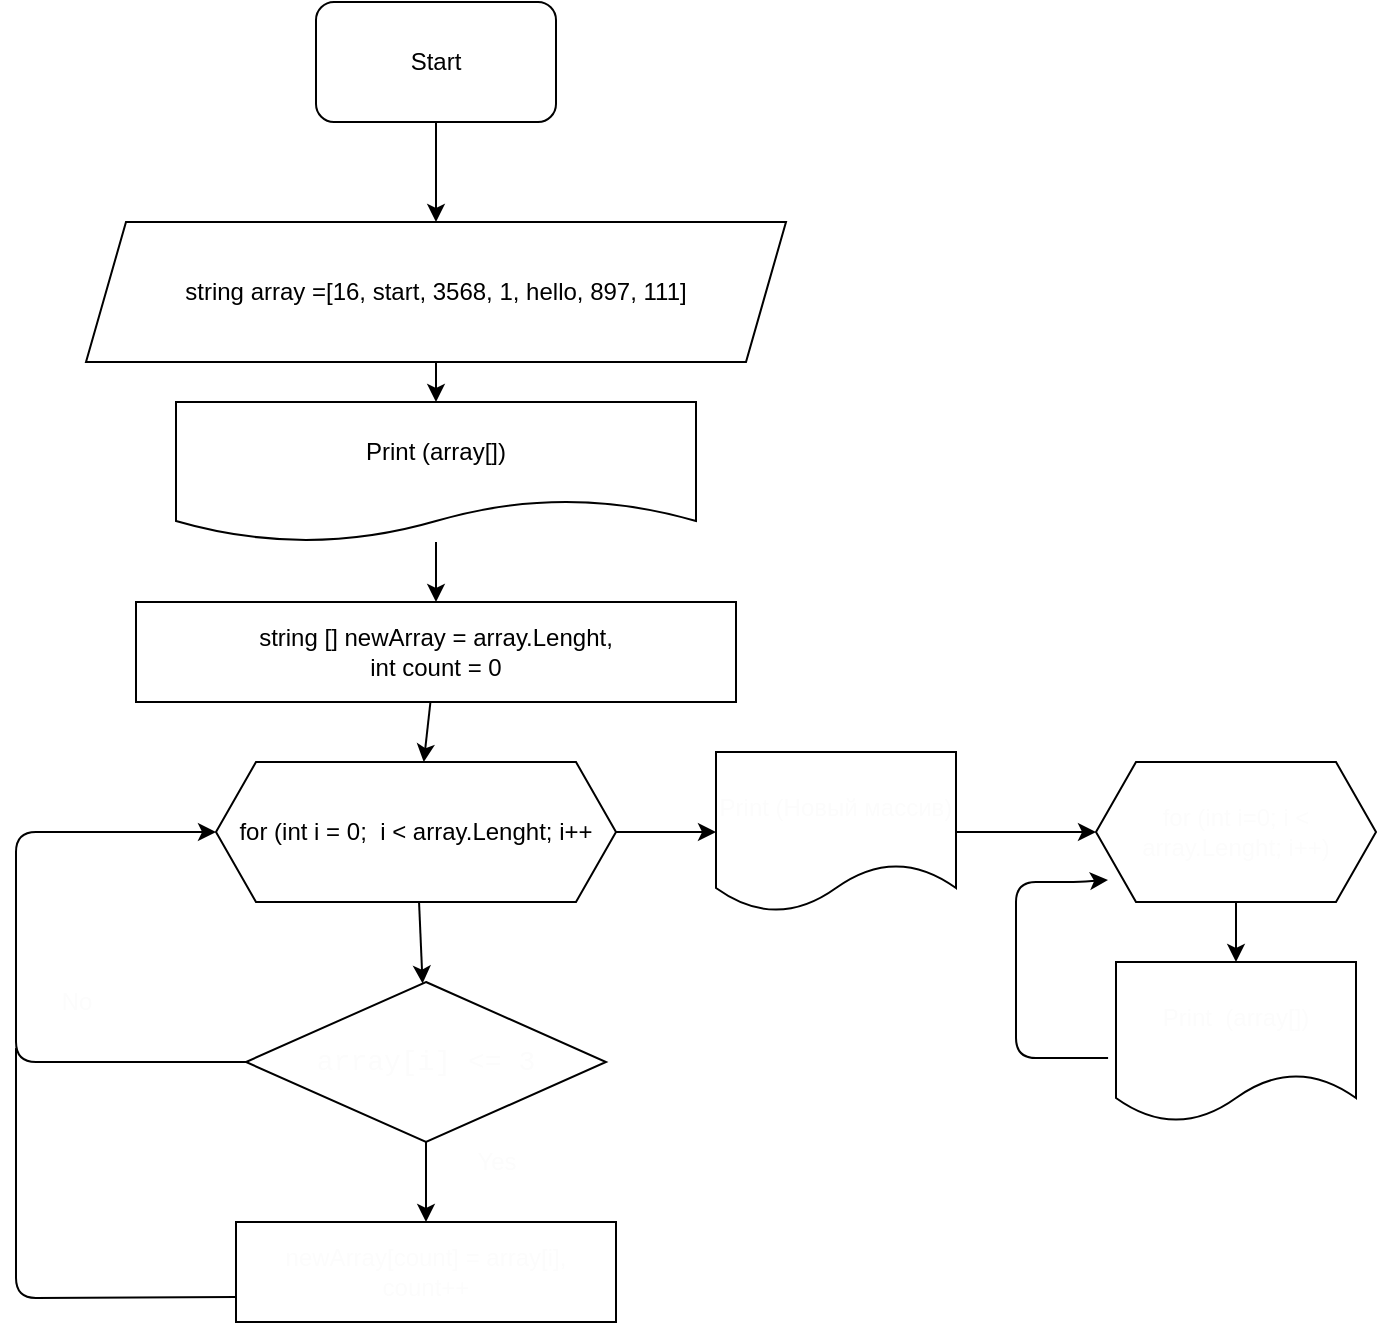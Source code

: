 <mxfile>
    <diagram id="sO_cSAwwtLBTQHnpOOJO" name="Страница 1">
        <mxGraphModel dx="1118" dy="782" grid="1" gridSize="10" guides="1" tooltips="1" connect="1" arrows="1" fold="1" page="1" pageScale="1" pageWidth="827" pageHeight="1169" math="0" shadow="0">
            <root>
                <mxCell id="0"/>
                <mxCell id="1" parent="0"/>
                <mxCell id="9" value="" style="edgeStyle=none;html=1;" edge="1" parent="1" source="2" target="3">
                    <mxGeometry relative="1" as="geometry"/>
                </mxCell>
                <mxCell id="2" value="Start" style="rounded=1;whiteSpace=wrap;html=1;" vertex="1" parent="1">
                    <mxGeometry x="170" y="40" width="120" height="60" as="geometry"/>
                </mxCell>
                <mxCell id="10" value="" style="edgeStyle=none;html=1;" edge="1" parent="1" source="3" target="4">
                    <mxGeometry relative="1" as="geometry"/>
                </mxCell>
                <mxCell id="3" value="string array =[16, start, 3568, 1, hello, 897, 111]" style="shape=parallelogram;perimeter=parallelogramPerimeter;whiteSpace=wrap;html=1;fixedSize=1;" vertex="1" parent="1">
                    <mxGeometry x="55" y="150" width="350" height="70" as="geometry"/>
                </mxCell>
                <mxCell id="12" value="" style="edgeStyle=none;html=1;" edge="1" parent="1" source="4" target="11">
                    <mxGeometry relative="1" as="geometry"/>
                </mxCell>
                <mxCell id="4" value="Print (array[])" style="shape=document;whiteSpace=wrap;html=1;boundedLbl=1;" vertex="1" parent="1">
                    <mxGeometry x="100" y="240" width="260" height="70" as="geometry"/>
                </mxCell>
                <mxCell id="16" value="" style="edgeStyle=none;html=1;fontColor=#FCFCFC;" edge="1" parent="1" source="11" target="13">
                    <mxGeometry relative="1" as="geometry"/>
                </mxCell>
                <mxCell id="11" value="string [] newArray = array.Lenght,&lt;br&gt;int count = 0" style="rounded=0;whiteSpace=wrap;html=1;" vertex="1" parent="1">
                    <mxGeometry x="80" y="340" width="300" height="50" as="geometry"/>
                </mxCell>
                <mxCell id="17" value="" style="edgeStyle=none;html=1;fontColor=#FCFCFC;" edge="1" parent="1" source="13" target="14">
                    <mxGeometry relative="1" as="geometry"/>
                </mxCell>
                <mxCell id="18" style="edgeStyle=none;html=1;fontColor=#FCFCFC;entryX=0;entryY=0.5;entryDx=0;entryDy=0;exitX=0;exitY=0.5;exitDx=0;exitDy=0;" edge="1" parent="1" source="14" target="13">
                    <mxGeometry relative="1" as="geometry">
                        <mxPoint x="30" y="570" as="targetPoint"/>
                        <Array as="points">
                            <mxPoint x="20" y="570"/>
                            <mxPoint x="20" y="455"/>
                        </Array>
                    </mxGeometry>
                </mxCell>
                <mxCell id="21" value="" style="edgeStyle=none;html=1;fontColor=#FCFCFC;" edge="1" parent="1" source="14" target="20">
                    <mxGeometry relative="1" as="geometry"/>
                </mxCell>
                <mxCell id="14" value="&lt;div style=&quot;font-family: &amp;#34;consolas&amp;#34; , &amp;#34;courier new&amp;#34; , monospace ; font-size: 14px ; line-height: 19px&quot;&gt;&lt;font color=&quot;#fcfcfc&quot; style=&quot;line-height: 1.2&quot;&gt;array[i] &amp;lt;= 3&lt;/font&gt;&lt;/div&gt;" style="rhombus;whiteSpace=wrap;html=1;" vertex="1" parent="1">
                    <mxGeometry x="135" y="530" width="180" height="80" as="geometry"/>
                </mxCell>
                <mxCell id="19" value="No" style="text;html=1;align=center;verticalAlign=middle;resizable=0;points=[];autosize=1;strokeColor=none;fillColor=none;fontColor=#FCFCFC;" vertex="1" parent="1">
                    <mxGeometry x="35" y="530" width="30" height="20" as="geometry"/>
                </mxCell>
                <mxCell id="20" value="newArray[count] = array[i],&lt;br&gt;count++" style="rounded=0;whiteSpace=wrap;html=1;labelBackgroundColor=none;fontColor=#FCFCFC;" vertex="1" parent="1">
                    <mxGeometry x="130" y="650" width="190" height="50" as="geometry"/>
                </mxCell>
                <mxCell id="22" value="Yes" style="text;html=1;align=center;verticalAlign=middle;resizable=0;points=[];autosize=1;strokeColor=none;fillColor=none;fontColor=#FCFCFC;" vertex="1" parent="1">
                    <mxGeometry x="240" y="610" width="40" height="20" as="geometry"/>
                </mxCell>
                <mxCell id="24" value="" style="endArrow=none;html=1;fontColor=#FCFCFC;startArrow=none;" edge="1" parent="1" source="13">
                    <mxGeometry width="50" height="50" relative="1" as="geometry">
                        <mxPoint x="250" y="490" as="sourcePoint"/>
                        <mxPoint x="300" y="440" as="targetPoint"/>
                        <Array as="points"/>
                    </mxGeometry>
                </mxCell>
                <mxCell id="27" value="" style="edgeStyle=none;html=1;fontColor=#FCFCFC;" edge="1" parent="1" source="13" target="26">
                    <mxGeometry relative="1" as="geometry"/>
                </mxCell>
                <mxCell id="13" value="for (int i = 0;&amp;nbsp; i &amp;lt; array.Lenght; i++" style="shape=hexagon;perimeter=hexagonPerimeter2;whiteSpace=wrap;html=1;fixedSize=1;" vertex="1" parent="1">
                    <mxGeometry x="120" y="420" width="200" height="70" as="geometry"/>
                </mxCell>
                <mxCell id="25" value="" style="endArrow=none;html=1;fontColor=#FCFCFC;entryX=0;entryY=0.75;entryDx=0;entryDy=0;" edge="1" parent="1" target="20">
                    <mxGeometry width="50" height="50" relative="1" as="geometry">
                        <mxPoint x="20" y="570" as="sourcePoint"/>
                        <mxPoint x="-55" y="695" as="targetPoint"/>
                        <Array as="points">
                            <mxPoint x="20" y="560"/>
                            <mxPoint x="20" y="630"/>
                            <mxPoint x="20" y="688"/>
                        </Array>
                    </mxGeometry>
                </mxCell>
                <mxCell id="29" value="" style="edgeStyle=none;html=1;fontColor=#FCFCFC;" edge="1" parent="1" source="26" target="28">
                    <mxGeometry relative="1" as="geometry"/>
                </mxCell>
                <mxCell id="26" value="Print (Новый массив)" style="shape=document;whiteSpace=wrap;html=1;boundedLbl=1;labelBackgroundColor=none;fontColor=#FCFCFC;" vertex="1" parent="1">
                    <mxGeometry x="370" y="415" width="120" height="80" as="geometry"/>
                </mxCell>
                <mxCell id="32" value="" style="edgeStyle=none;html=1;fontColor=#FCFCFC;" edge="1" parent="1" source="28" target="31">
                    <mxGeometry relative="1" as="geometry"/>
                </mxCell>
                <mxCell id="28" value="for (int i=0; i &amp;lt; array.Lenght; i++)" style="shape=hexagon;perimeter=hexagonPerimeter2;whiteSpace=wrap;html=1;fixedSize=1;labelBackgroundColor=none;fontColor=#FCFCFC;" vertex="1" parent="1">
                    <mxGeometry x="560" y="420" width="140" height="70" as="geometry"/>
                </mxCell>
                <mxCell id="31" value="Print&amp;nbsp; (array[])" style="shape=document;whiteSpace=wrap;html=1;boundedLbl=1;labelBackgroundColor=none;fontColor=#FCFCFC;" vertex="1" parent="1">
                    <mxGeometry x="570" y="520" width="120" height="80" as="geometry"/>
                </mxCell>
                <mxCell id="33" value="" style="endArrow=classic;html=1;fontColor=#FCFCFC;exitX=-0.033;exitY=0.6;exitDx=0;exitDy=0;exitPerimeter=0;" edge="1" parent="1" source="31">
                    <mxGeometry width="50" height="50" relative="1" as="geometry">
                        <mxPoint x="390" y="350" as="sourcePoint"/>
                        <mxPoint x="566" y="479" as="targetPoint"/>
                        <Array as="points">
                            <mxPoint x="520" y="568"/>
                            <mxPoint x="520" y="480"/>
                            <mxPoint x="550" y="480"/>
                        </Array>
                    </mxGeometry>
                </mxCell>
            </root>
        </mxGraphModel>
    </diagram>
</mxfile>
